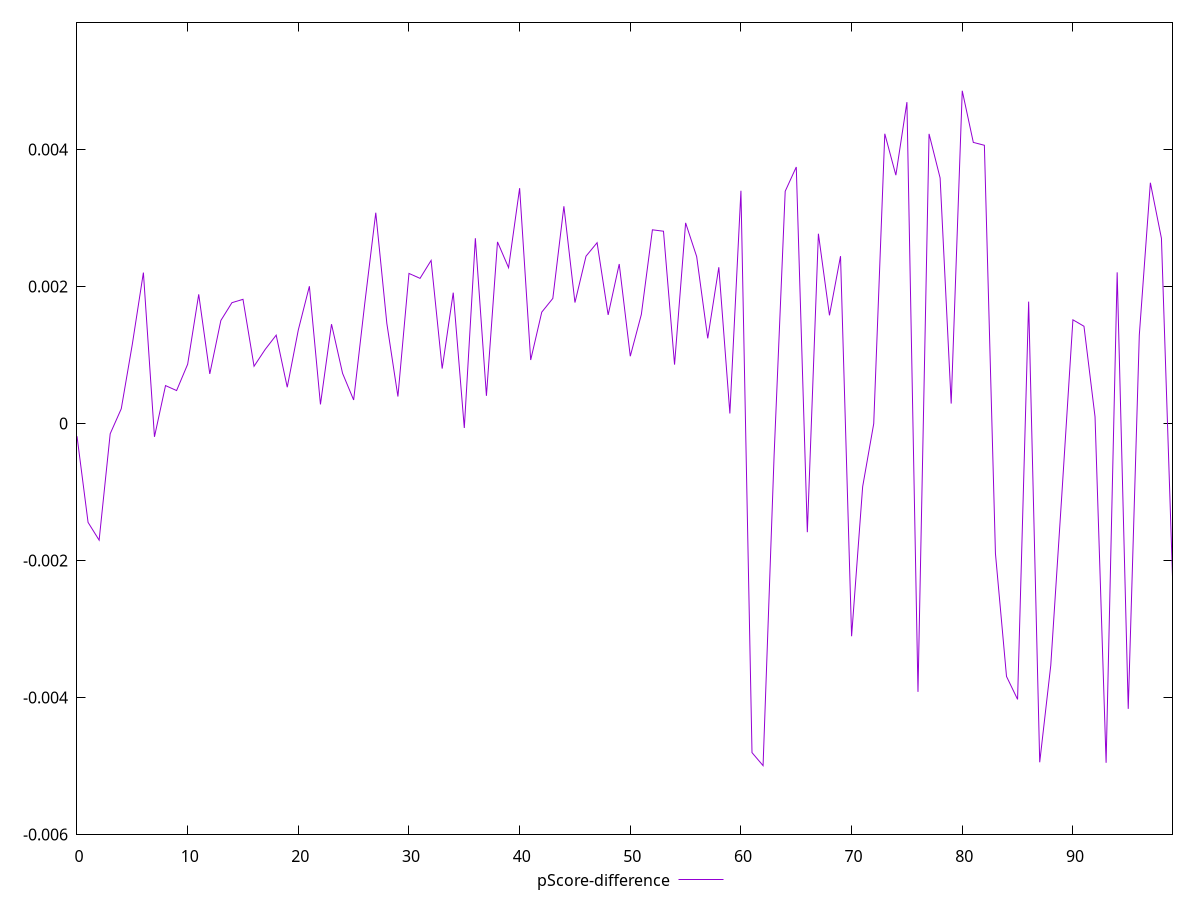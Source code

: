reset

$pScoreDifference <<EOF
0 -0.0001860392415563572
1 -0.001444154530472419
2 -0.0017035257328288367
3 -0.00014986413321715908
4 0.00021501680539093293
5 0.0011576148639993455
6 0.002203182910508805
7 -0.0001949064904608333
8 0.0005533107265573989
9 0.00048061813371402806
10 0.0008651832357094991
11 0.0018850525944423824
12 0.0007238182303285212
13 0.001503888901881023
14 0.0017635603863747074
15 0.00181289781006011
16 0.0008354482277943553
17 0.0010797638980171165
18 0.0012898191383909907
19 0.0005294244644751256
20 0.0013656681410941784
21 0.0020040266944882923
22 0.000278572253822329
23 0.0014499533780473195
24 0.0007320524165705944
25 0.0003435830628806258
26 0.0017458766250920688
27 0.0030773959985823662
28 0.0014610383526997284
29 0.0003936212327328992
30 0.0021907117822494993
31 0.002118789151928757
32 0.0023805448713931643
33 0.0008015804278620475
34 0.0019100692021458698
35 -0.00006555708540290084
36 0.002704405283294742
37 0.00040407393334995767
38 0.0026511102828307154
39 0.002275045051254976
40 0.003435774148543125
41 0.0009268560238812062
42 0.0016256926591698972
43 0.0018259647122546019
44 0.0031711500738480503
45 0.0017657237556196748
46 0.002442906529577238
47 0.0026394253633115206
48 0.001585107630850402
49 0.002328301739572991
50 0.000981810270899608
51 0.0015921457678831352
52 0.00282767703858422
53 0.0028072639177566527
54 0.000859236920014439
55 0.0029289512615890967
56 0.002436180452796921
57 0.0012428123960540605
58 0.0022812289184016565
59 0.00014618378716702018
60 0.0033982592079108143
61 -0.00480573228891823
62 -0.00499567557792735
63 -0.00045362147501160077
64 0.003390537417095496
65 0.003744771480925002
66 -0.0015874694909576714
67 0.0027704063050603134
68 0.0015793056513396797
69 0.00244312615056963
70 -0.003106732404011825
71 -0.0009222441846061802
72 -0.0000022314446076476813
73 0.004230057397243803
74 0.003625516211462454
75 0.004691758463752471
76 -0.00391881054704013
77 0.004228350885914778
78 0.003584378701054769
79 0.0002903452096305603
80 0.004857496266000516
81 0.0041037196353675975
82 0.004061866613526921
83 -0.0018997479395055361
84 -0.003693363920223569
85 -0.004028303587735427
86 0.0017790527118823896
87 -0.004946423339319939
88 -0.0035312402644231966
89 -0.0010380113929281398
90 0.0015136681885354886
91 0.0014195657455583488
92 0.00009726454672531748
93 -0.004954409080786815
94 0.0022064298828167184
95 -0.004166415433800474
96 0.0012899195260357432
97 0.0035146965884605974
98 0.0027033973495823593
99 -0.0022337201848823263
EOF

set key outside below
set xrange [0:99]
set yrange [-0.00599567557792735:0.005857496266000516]
set trange [-0.00599567557792735:0.005857496266000516]
set terminal svg size 640, 500 enhanced background rgb 'white'
set output "report_00018_2021-02-10T15-25-16.877Z/first-contentful-paint/samples/pages+cached/pScore-difference/values.svg"

plot $pScoreDifference title "pScore-difference" with line

reset
